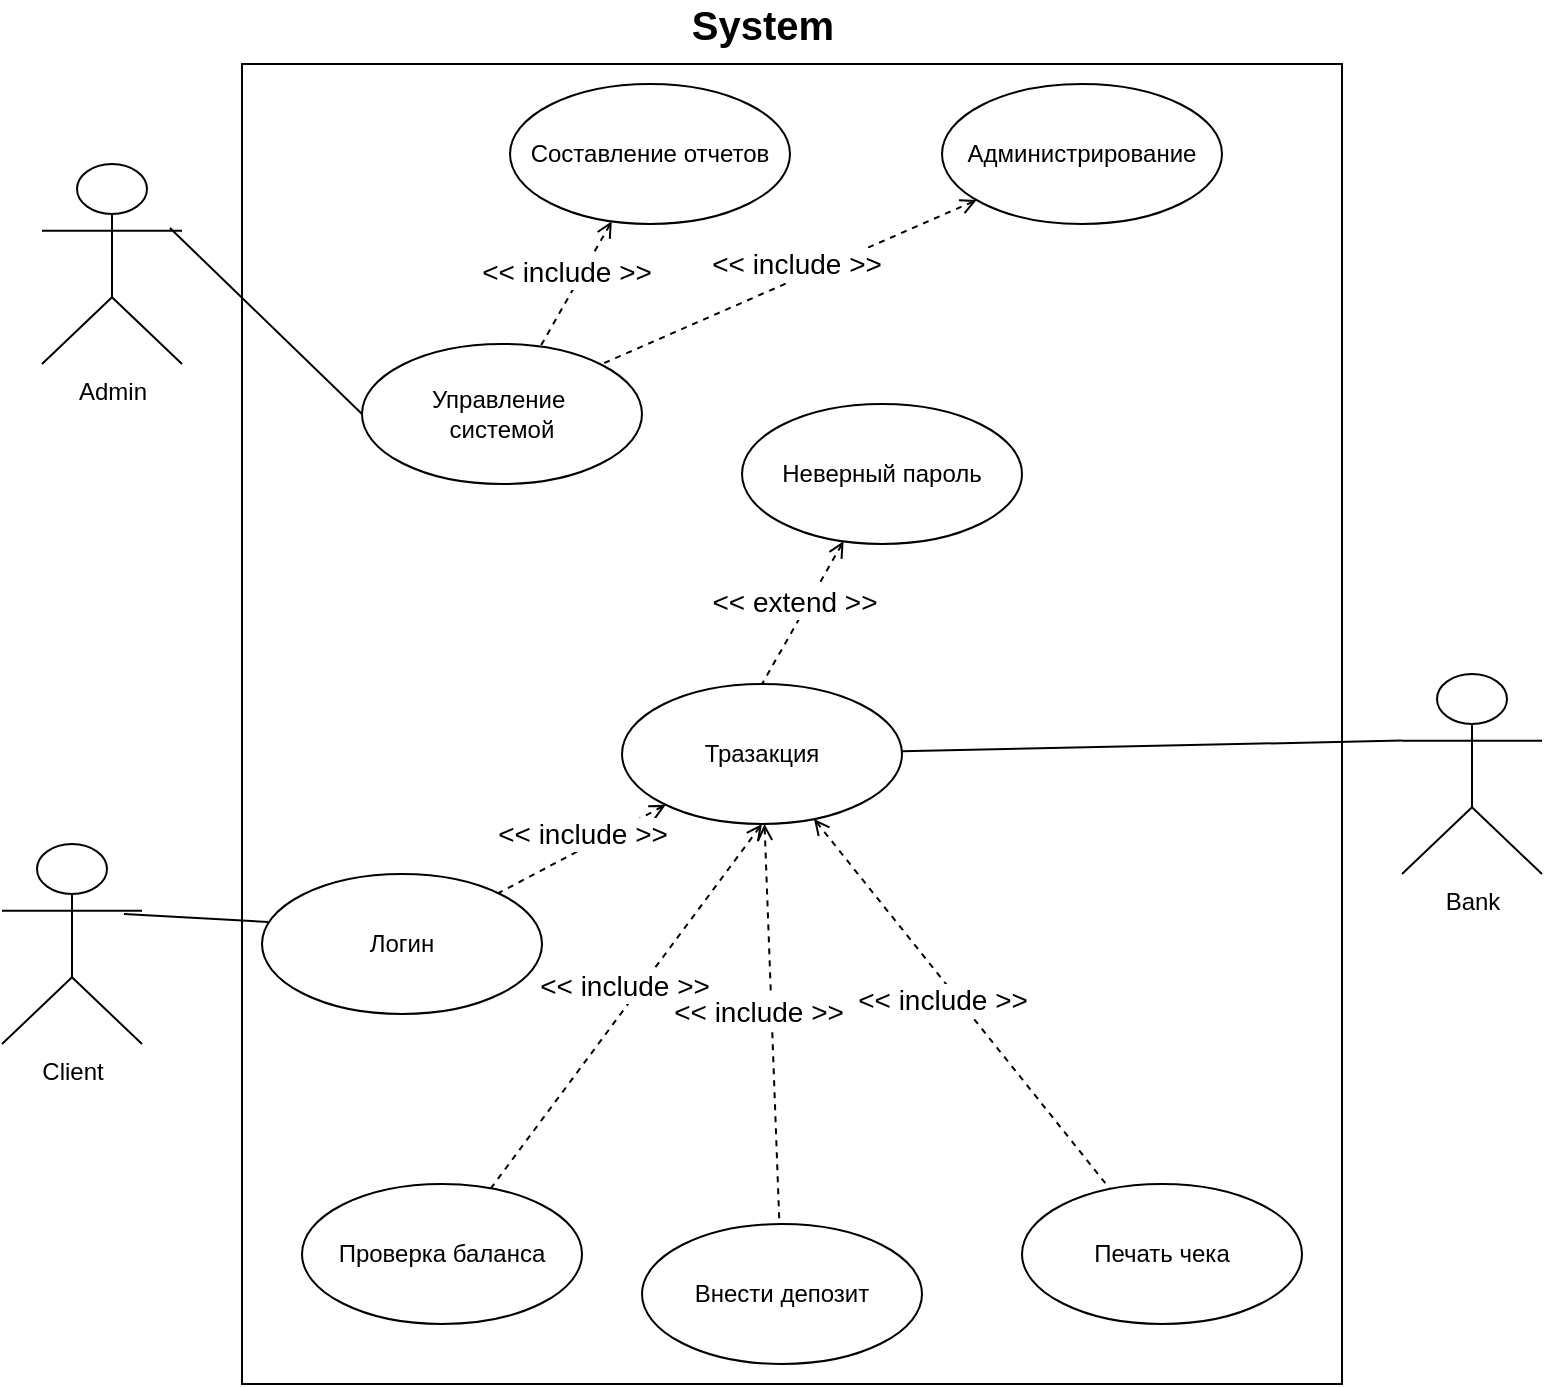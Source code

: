 <mxfile version="15.0.6" type="github">
  <diagram id="xjnpS-0nyy0dC3BiWywQ" name="Страница 1">
    <mxGraphModel dx="1422" dy="737" grid="1" gridSize="10" guides="1" tooltips="1" connect="1" arrows="1" fold="1" page="1" pageScale="1" pageWidth="827" pageHeight="1169" math="0" shadow="0">
      <root>
        <mxCell id="0" />
        <mxCell id="1" parent="0" />
        <mxCell id="GYZ9MLqIJhaxATSJCkpH-49" style="edgeStyle=none;rounded=0;sketch=0;orthogonalLoop=1;jettySize=auto;html=1;shadow=0;dashed=1;fontSize=14;startArrow=open;startFill=0;endArrow=none;endFill=0;strokeWidth=1;" parent="1" edge="1">
          <mxGeometry relative="1" as="geometry">
            <mxPoint x="690" y="510" as="targetPoint" />
            <mxPoint x="690" y="510" as="sourcePoint" />
          </mxGeometry>
        </mxCell>
        <mxCell id="GYZ9MLqIJhaxATSJCkpH-3" value="" style="rounded=0;whiteSpace=wrap;html=1;" parent="1" vertex="1">
          <mxGeometry x="140" y="180" width="550" height="660" as="geometry" />
        </mxCell>
        <mxCell id="GYZ9MLqIJhaxATSJCkpH-5" value="&lt;b&gt;&lt;font style=&quot;font-size: 20px&quot;&gt;System&lt;/font&gt;&lt;/b&gt;" style="text;html=1;align=center;verticalAlign=middle;resizable=0;points=[];autosize=1;strokeColor=none;fillColor=none;" parent="1" vertex="1">
          <mxGeometry x="355" y="150" width="90" height="20" as="geometry" />
        </mxCell>
        <mxCell id="GYZ9MLqIJhaxATSJCkpH-6" value="Admin" style="shape=umlActor;verticalLabelPosition=bottom;verticalAlign=top;html=1;" parent="1" vertex="1">
          <mxGeometry x="40" y="230" width="70" height="100" as="geometry" />
        </mxCell>
        <mxCell id="GYZ9MLqIJhaxATSJCkpH-8" value="Client" style="shape=umlActor;verticalLabelPosition=bottom;verticalAlign=top;html=1;" parent="1" vertex="1">
          <mxGeometry x="20" y="570" width="70" height="100" as="geometry" />
        </mxCell>
        <mxCell id="GYZ9MLqIJhaxATSJCkpH-11" value="Bank" style="shape=umlActor;verticalLabelPosition=bottom;verticalAlign=top;html=1;" parent="1" vertex="1">
          <mxGeometry x="720" y="485" width="70" height="100" as="geometry" />
        </mxCell>
        <mxCell id="GYZ9MLqIJhaxATSJCkpH-14" value="Управление&amp;nbsp;&lt;br&gt;системой" style="ellipse;whiteSpace=wrap;html=1;" parent="1" vertex="1">
          <mxGeometry x="200" y="320" width="140" height="70" as="geometry" />
        </mxCell>
        <mxCell id="GYZ9MLqIJhaxATSJCkpH-34" value="&amp;lt;&amp;lt; include &amp;gt;&amp;gt;" style="edgeStyle=none;rounded=0;sketch=0;orthogonalLoop=1;jettySize=auto;html=1;shadow=0;dashed=1;startArrow=open;startFill=0;endArrow=none;endFill=0;strokeWidth=1;fontSize=14;" parent="1" source="GYZ9MLqIJhaxATSJCkpH-20" target="GYZ9MLqIJhaxATSJCkpH-37" edge="1">
          <mxGeometry x="-0.067" y="-7" relative="1" as="geometry">
            <mxPoint x="319" y="532.48" as="targetPoint" />
            <mxPoint as="offset" />
          </mxGeometry>
        </mxCell>
        <mxCell id="GYZ9MLqIJhaxATSJCkpH-20" value="Тразакция" style="ellipse;whiteSpace=wrap;html=1;" parent="1" vertex="1">
          <mxGeometry x="330" y="490" width="140" height="70" as="geometry" />
        </mxCell>
        <mxCell id="GYZ9MLqIJhaxATSJCkpH-35" value="&amp;lt;&amp;lt; include &amp;gt;&amp;gt;" style="edgeStyle=none;rounded=0;sketch=0;orthogonalLoop=1;jettySize=auto;html=1;shadow=0;dashed=1;startArrow=open;startFill=0;endArrow=none;endFill=0;strokeWidth=1;fontSize=14;" parent="1" source="GYZ9MLqIJhaxATSJCkpH-36" edge="1">
          <mxGeometry x="-0.067" y="-7" relative="1" as="geometry">
            <mxPoint x="320" y="330" as="targetPoint" />
            <mxPoint as="offset" />
          </mxGeometry>
        </mxCell>
        <mxCell id="GYZ9MLqIJhaxATSJCkpH-36" value="Администрирование" style="ellipse;whiteSpace=wrap;html=1;" parent="1" vertex="1">
          <mxGeometry x="490" y="190" width="140" height="70" as="geometry" />
        </mxCell>
        <mxCell id="GYZ9MLqIJhaxATSJCkpH-37" value="Логин" style="ellipse;whiteSpace=wrap;html=1;" parent="1" vertex="1">
          <mxGeometry x="150" y="585" width="140" height="70" as="geometry" />
        </mxCell>
        <mxCell id="GYZ9MLqIJhaxATSJCkpH-39" value="&amp;lt;&amp;lt; include &amp;gt;&amp;gt;" style="edgeStyle=none;rounded=0;sketch=0;orthogonalLoop=1;jettySize=auto;html=1;shadow=0;dashed=1;startArrow=open;startFill=0;endArrow=none;endFill=0;strokeWidth=1;fontSize=14;" parent="1" source="GYZ9MLqIJhaxATSJCkpH-40" target="GYZ9MLqIJhaxATSJCkpH-14" edge="1">
          <mxGeometry x="-0.067" y="-7" relative="1" as="geometry">
            <mxPoint x="160" y="330" as="targetPoint" />
            <mxPoint as="offset" />
          </mxGeometry>
        </mxCell>
        <mxCell id="GYZ9MLqIJhaxATSJCkpH-40" value="Составление отчетов" style="ellipse;whiteSpace=wrap;html=1;" parent="1" vertex="1">
          <mxGeometry x="274" y="190" width="140" height="70" as="geometry" />
        </mxCell>
        <mxCell id="GYZ9MLqIJhaxATSJCkpH-41" value="&amp;lt;&amp;lt; extend &amp;gt;&amp;gt;" style="edgeStyle=none;rounded=0;sketch=0;orthogonalLoop=1;jettySize=auto;html=1;shadow=0;dashed=1;startArrow=open;startFill=0;endArrow=none;endFill=0;strokeWidth=1;fontSize=14;entryX=0.5;entryY=0;entryDx=0;entryDy=0;" parent="1" source="GYZ9MLqIJhaxATSJCkpH-42" target="GYZ9MLqIJhaxATSJCkpH-20" edge="1">
          <mxGeometry x="-0.067" y="-7" relative="1" as="geometry">
            <mxPoint x="395.162" y="529.997" as="targetPoint" />
            <mxPoint as="offset" />
          </mxGeometry>
        </mxCell>
        <mxCell id="GYZ9MLqIJhaxATSJCkpH-42" value="Неверный пароль" style="ellipse;whiteSpace=wrap;html=1;" parent="1" vertex="1">
          <mxGeometry x="390" y="350.0" width="140" height="70" as="geometry" />
        </mxCell>
        <mxCell id="GYZ9MLqIJhaxATSJCkpH-43" value="Проверка баланса" style="ellipse;whiteSpace=wrap;html=1;" parent="1" vertex="1">
          <mxGeometry x="170" y="740" width="140" height="70" as="geometry" />
        </mxCell>
        <mxCell id="GYZ9MLqIJhaxATSJCkpH-44" value="&amp;lt;&amp;lt; include &amp;gt;&amp;gt;" style="edgeStyle=none;rounded=0;sketch=0;orthogonalLoop=1;jettySize=auto;html=1;shadow=0;dashed=1;startArrow=open;startFill=0;endArrow=none;endFill=0;strokeWidth=1;fontSize=14;exitX=0.5;exitY=1;exitDx=0;exitDy=0;" parent="1" source="GYZ9MLqIJhaxATSJCkpH-20" target="GYZ9MLqIJhaxATSJCkpH-43" edge="1">
          <mxGeometry x="-0.067" y="-7" relative="1" as="geometry">
            <mxPoint x="265" y="711.31" as="targetPoint" />
            <mxPoint as="offset" />
            <mxPoint x="430.048" y="640.003" as="sourcePoint" />
          </mxGeometry>
        </mxCell>
        <mxCell id="GYZ9MLqIJhaxATSJCkpH-45" value="Внести депозит" style="ellipse;whiteSpace=wrap;html=1;" parent="1" vertex="1">
          <mxGeometry x="340" y="760" width="140" height="70" as="geometry" />
        </mxCell>
        <mxCell id="GYZ9MLqIJhaxATSJCkpH-46" value="&amp;lt;&amp;lt; include &amp;gt;&amp;gt;" style="edgeStyle=none;rounded=0;sketch=0;orthogonalLoop=1;jettySize=auto;html=1;shadow=0;dashed=1;startArrow=open;startFill=0;endArrow=none;endFill=0;strokeWidth=1;fontSize=14;" parent="1" source="GYZ9MLqIJhaxATSJCkpH-20" target="GYZ9MLqIJhaxATSJCkpH-45" edge="1">
          <mxGeometry x="-0.067" y="-7" relative="1" as="geometry">
            <mxPoint x="430" y="711.31" as="targetPoint" />
            <mxPoint as="offset" />
            <mxPoint x="595.048" y="640.003" as="sourcePoint" />
          </mxGeometry>
        </mxCell>
        <mxCell id="GYZ9MLqIJhaxATSJCkpH-47" value="Печать чека" style="ellipse;whiteSpace=wrap;html=1;" parent="1" vertex="1">
          <mxGeometry x="530" y="740" width="140" height="70" as="geometry" />
        </mxCell>
        <mxCell id="GYZ9MLqIJhaxATSJCkpH-48" value="&amp;lt;&amp;lt; include &amp;gt;&amp;gt;" style="edgeStyle=none;rounded=0;sketch=0;orthogonalLoop=1;jettySize=auto;html=1;shadow=0;dashed=1;startArrow=open;startFill=0;endArrow=none;endFill=0;strokeWidth=1;fontSize=14;" parent="1" source="GYZ9MLqIJhaxATSJCkpH-20" target="GYZ9MLqIJhaxATSJCkpH-47" edge="1">
          <mxGeometry x="-0.067" y="-7" relative="1" as="geometry">
            <mxPoint x="574" y="711.31" as="targetPoint" />
            <mxPoint as="offset" />
            <mxPoint x="550.219" y="599.862" as="sourcePoint" />
          </mxGeometry>
        </mxCell>
        <mxCell id="GYZ9MLqIJhaxATSJCkpH-50" value="" style="edgeStyle=none;rounded=0;sketch=0;orthogonalLoop=1;jettySize=auto;html=1;shadow=0;startArrow=none;startFill=0;endArrow=none;endFill=0;strokeWidth=1;fontSize=14;entryX=0.914;entryY=0.32;entryDx=0;entryDy=0;entryPerimeter=0;exitX=0;exitY=0.5;exitDx=0;exitDy=0;" parent="1" source="GYZ9MLqIJhaxATSJCkpH-14" target="GYZ9MLqIJhaxATSJCkpH-6" edge="1">
          <mxGeometry x="-0.067" y="-7" relative="1" as="geometry">
            <mxPoint x="120.002" y="319.997" as="targetPoint" />
            <mxPoint as="offset" />
            <mxPoint x="155.888" y="257.353" as="sourcePoint" />
          </mxGeometry>
        </mxCell>
        <mxCell id="GYZ9MLqIJhaxATSJCkpH-52" value="" style="edgeStyle=none;rounded=0;sketch=0;orthogonalLoop=1;jettySize=auto;html=1;shadow=0;startArrow=none;startFill=0;endArrow=none;endFill=0;strokeWidth=1;fontSize=14;entryX=0.871;entryY=0.35;entryDx=0;entryDy=0;entryPerimeter=0;exitX=0.023;exitY=0.343;exitDx=0;exitDy=0;exitPerimeter=0;" parent="1" source="GYZ9MLqIJhaxATSJCkpH-37" target="GYZ9MLqIJhaxATSJCkpH-8" edge="1">
          <mxGeometry x="-0.067" y="-7" relative="1" as="geometry">
            <mxPoint x="80.82" y="550" as="targetPoint" />
            <mxPoint as="offset" />
            <mxPoint x="176.84" y="643" as="sourcePoint" />
          </mxGeometry>
        </mxCell>
        <mxCell id="GYZ9MLqIJhaxATSJCkpH-54" value="" style="edgeStyle=none;rounded=0;sketch=0;orthogonalLoop=1;jettySize=auto;html=1;shadow=0;startArrow=none;startFill=0;endArrow=none;endFill=0;strokeWidth=1;fontSize=14;exitX=0;exitY=0.333;exitDx=0;exitDy=0;exitPerimeter=0;" parent="1" source="GYZ9MLqIJhaxATSJCkpH-11" target="GYZ9MLqIJhaxATSJCkpH-20" edge="1">
          <mxGeometry x="-0.067" y="-7" relative="1" as="geometry">
            <mxPoint x="610" y="283.5" as="targetPoint" />
            <mxPoint as="offset" />
            <mxPoint x="706.02" y="376.5" as="sourcePoint" />
          </mxGeometry>
        </mxCell>
      </root>
    </mxGraphModel>
  </diagram>
</mxfile>
